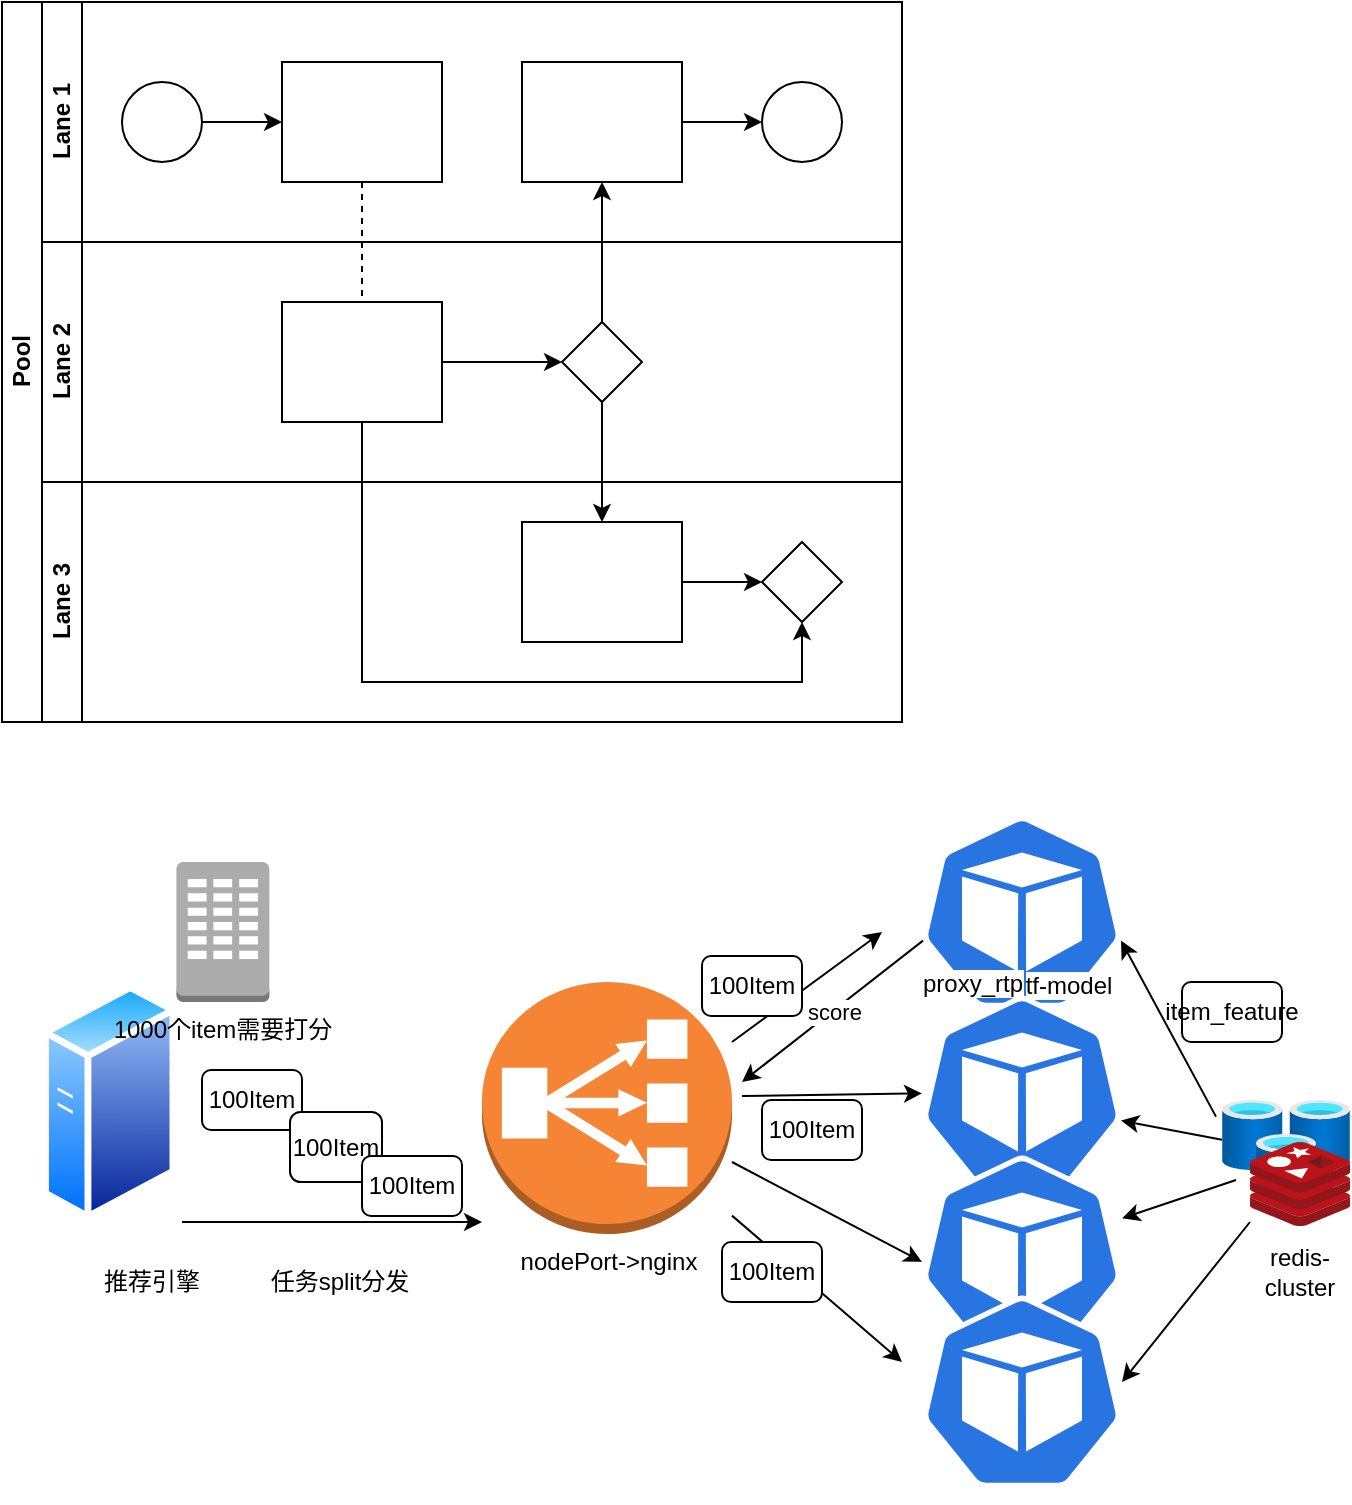 <mxfile version="14.0.1" type="github">
  <diagram id="prtHgNgQTEPvFCAcTncT" name="Page-1">
    <mxGraphModel dx="788" dy="491" grid="1" gridSize="10" guides="1" tooltips="1" connect="1" arrows="1" fold="1" page="1" pageScale="1" pageWidth="827" pageHeight="1169" math="0" shadow="0">
      <root>
        <mxCell id="0" />
        <mxCell id="1" parent="0" />
        <mxCell id="dNxyNK7c78bLwvsdeMH5-19" value="Pool" style="swimlane;html=1;childLayout=stackLayout;resizeParent=1;resizeParentMax=0;horizontal=0;startSize=20;horizontalStack=0;" parent="1" vertex="1">
          <mxGeometry x="120" y="120" width="450" height="360" as="geometry" />
        </mxCell>
        <mxCell id="dNxyNK7c78bLwvsdeMH5-27" value="" style="edgeStyle=orthogonalEdgeStyle;rounded=0;orthogonalLoop=1;jettySize=auto;html=1;dashed=1;endArrow=none;endFill=0;" parent="dNxyNK7c78bLwvsdeMH5-19" source="dNxyNK7c78bLwvsdeMH5-24" target="dNxyNK7c78bLwvsdeMH5-26" edge="1">
          <mxGeometry relative="1" as="geometry" />
        </mxCell>
        <mxCell id="dNxyNK7c78bLwvsdeMH5-31" style="edgeStyle=orthogonalEdgeStyle;rounded=0;orthogonalLoop=1;jettySize=auto;html=1;endArrow=classic;endFill=1;" parent="dNxyNK7c78bLwvsdeMH5-19" source="dNxyNK7c78bLwvsdeMH5-28" target="dNxyNK7c78bLwvsdeMH5-30" edge="1">
          <mxGeometry relative="1" as="geometry" />
        </mxCell>
        <mxCell id="dNxyNK7c78bLwvsdeMH5-35" style="edgeStyle=orthogonalEdgeStyle;rounded=0;orthogonalLoop=1;jettySize=auto;html=1;endArrow=classic;endFill=1;" parent="dNxyNK7c78bLwvsdeMH5-19" source="dNxyNK7c78bLwvsdeMH5-28" target="dNxyNK7c78bLwvsdeMH5-34" edge="1">
          <mxGeometry relative="1" as="geometry" />
        </mxCell>
        <mxCell id="dNxyNK7c78bLwvsdeMH5-38" style="edgeStyle=orthogonalEdgeStyle;rounded=0;orthogonalLoop=1;jettySize=auto;html=1;endArrow=classic;endFill=1;" parent="dNxyNK7c78bLwvsdeMH5-19" source="dNxyNK7c78bLwvsdeMH5-26" target="dNxyNK7c78bLwvsdeMH5-36" edge="1">
          <mxGeometry relative="1" as="geometry">
            <Array as="points">
              <mxPoint x="180" y="340" />
              <mxPoint x="400" y="340" />
            </Array>
          </mxGeometry>
        </mxCell>
        <mxCell id="dNxyNK7c78bLwvsdeMH5-20" value="Lane 1" style="swimlane;html=1;startSize=20;horizontal=0;" parent="dNxyNK7c78bLwvsdeMH5-19" vertex="1">
          <mxGeometry x="20" width="430" height="120" as="geometry" />
        </mxCell>
        <mxCell id="dNxyNK7c78bLwvsdeMH5-25" value="" style="edgeStyle=orthogonalEdgeStyle;rounded=0;orthogonalLoop=1;jettySize=auto;html=1;" parent="dNxyNK7c78bLwvsdeMH5-20" source="dNxyNK7c78bLwvsdeMH5-23" target="dNxyNK7c78bLwvsdeMH5-24" edge="1">
          <mxGeometry relative="1" as="geometry" />
        </mxCell>
        <mxCell id="dNxyNK7c78bLwvsdeMH5-23" value="" style="ellipse;whiteSpace=wrap;html=1;" parent="dNxyNK7c78bLwvsdeMH5-20" vertex="1">
          <mxGeometry x="40" y="40" width="40" height="40" as="geometry" />
        </mxCell>
        <mxCell id="dNxyNK7c78bLwvsdeMH5-24" value="" style="rounded=0;whiteSpace=wrap;html=1;fontFamily=Helvetica;fontSize=12;fontColor=#000000;align=center;" parent="dNxyNK7c78bLwvsdeMH5-20" vertex="1">
          <mxGeometry x="120" y="30" width="80" height="60" as="geometry" />
        </mxCell>
        <mxCell id="dNxyNK7c78bLwvsdeMH5-33" value="" style="edgeStyle=orthogonalEdgeStyle;rounded=0;orthogonalLoop=1;jettySize=auto;html=1;endArrow=classic;endFill=1;" parent="dNxyNK7c78bLwvsdeMH5-20" source="dNxyNK7c78bLwvsdeMH5-30" target="dNxyNK7c78bLwvsdeMH5-32" edge="1">
          <mxGeometry relative="1" as="geometry" />
        </mxCell>
        <mxCell id="dNxyNK7c78bLwvsdeMH5-30" value="" style="rounded=0;whiteSpace=wrap;html=1;fontFamily=Helvetica;fontSize=12;fontColor=#000000;align=center;" parent="dNxyNK7c78bLwvsdeMH5-20" vertex="1">
          <mxGeometry x="240" y="30" width="80" height="60" as="geometry" />
        </mxCell>
        <mxCell id="dNxyNK7c78bLwvsdeMH5-32" value="" style="ellipse;whiteSpace=wrap;html=1;" parent="dNxyNK7c78bLwvsdeMH5-20" vertex="1">
          <mxGeometry x="360" y="40" width="40" height="40" as="geometry" />
        </mxCell>
        <mxCell id="dNxyNK7c78bLwvsdeMH5-21" value="Lane 2" style="swimlane;html=1;startSize=20;horizontal=0;" parent="dNxyNK7c78bLwvsdeMH5-19" vertex="1">
          <mxGeometry x="20" y="120" width="430" height="120" as="geometry" />
        </mxCell>
        <mxCell id="dNxyNK7c78bLwvsdeMH5-29" value="" style="edgeStyle=orthogonalEdgeStyle;rounded=0;orthogonalLoop=1;jettySize=auto;html=1;endArrow=classic;endFill=1;" parent="dNxyNK7c78bLwvsdeMH5-21" source="dNxyNK7c78bLwvsdeMH5-26" target="dNxyNK7c78bLwvsdeMH5-28" edge="1">
          <mxGeometry relative="1" as="geometry" />
        </mxCell>
        <mxCell id="dNxyNK7c78bLwvsdeMH5-26" value="" style="rounded=0;whiteSpace=wrap;html=1;fontFamily=Helvetica;fontSize=12;fontColor=#000000;align=center;" parent="dNxyNK7c78bLwvsdeMH5-21" vertex="1">
          <mxGeometry x="120" y="30" width="80" height="60" as="geometry" />
        </mxCell>
        <mxCell id="dNxyNK7c78bLwvsdeMH5-28" value="" style="rhombus;whiteSpace=wrap;html=1;fontFamily=Helvetica;fontSize=12;fontColor=#000000;align=center;" parent="dNxyNK7c78bLwvsdeMH5-21" vertex="1">
          <mxGeometry x="260" y="40" width="40" height="40" as="geometry" />
        </mxCell>
        <mxCell id="dNxyNK7c78bLwvsdeMH5-22" value="Lane 3" style="swimlane;html=1;startSize=20;horizontal=0;" parent="dNxyNK7c78bLwvsdeMH5-19" vertex="1">
          <mxGeometry x="20" y="240" width="430" height="120" as="geometry" />
        </mxCell>
        <mxCell id="dNxyNK7c78bLwvsdeMH5-37" value="" style="edgeStyle=orthogonalEdgeStyle;rounded=0;orthogonalLoop=1;jettySize=auto;html=1;endArrow=classic;endFill=1;" parent="dNxyNK7c78bLwvsdeMH5-22" source="dNxyNK7c78bLwvsdeMH5-34" target="dNxyNK7c78bLwvsdeMH5-36" edge="1">
          <mxGeometry relative="1" as="geometry" />
        </mxCell>
        <mxCell id="dNxyNK7c78bLwvsdeMH5-34" value="" style="rounded=0;whiteSpace=wrap;html=1;fontFamily=Helvetica;fontSize=12;fontColor=#000000;align=center;" parent="dNxyNK7c78bLwvsdeMH5-22" vertex="1">
          <mxGeometry x="240" y="20" width="80" height="60" as="geometry" />
        </mxCell>
        <mxCell id="dNxyNK7c78bLwvsdeMH5-36" value="" style="rhombus;whiteSpace=wrap;html=1;fontFamily=Helvetica;fontSize=12;fontColor=#000000;align=center;" parent="dNxyNK7c78bLwvsdeMH5-22" vertex="1">
          <mxGeometry x="360" y="30" width="40" height="40" as="geometry" />
        </mxCell>
        <mxCell id="qmdM_mi0DGFAEmLNSszd-1" value="" style="aspect=fixed;perimeter=ellipsePerimeter;html=1;align=center;shadow=0;dashed=0;spacingTop=3;image;image=img/lib/active_directory/generic_server.svg;" vertex="1" parent="1">
          <mxGeometry x="140" y="610" width="67.2" height="120" as="geometry" />
        </mxCell>
        <mxCell id="qmdM_mi0DGFAEmLNSszd-2" value="推荐引擎" style="text;html=1;strokeColor=none;fillColor=none;align=center;verticalAlign=middle;whiteSpace=wrap;rounded=0;" vertex="1" parent="1">
          <mxGeometry x="150" y="750" width="90" height="20" as="geometry" />
        </mxCell>
        <mxCell id="qmdM_mi0DGFAEmLNSszd-3" value="1000个item需要打分" style="outlineConnect=0;dashed=0;verticalLabelPosition=bottom;verticalAlign=top;align=center;html=1;shape=mxgraph.aws3.assignment_task;fillColor=#ACACAC;gradientColor=none;" vertex="1" parent="1">
          <mxGeometry x="207.2" y="550" width="46.5" height="70" as="geometry" />
        </mxCell>
        <mxCell id="qmdM_mi0DGFAEmLNSszd-7" value="" style="html=1;dashed=0;whitespace=wrap;fillColor=#2875E2;strokeColor=#ffffff;points=[[0.005,0.63,0],[0.1,0.2,0],[0.9,0.2,0],[0.5,0,0],[0.995,0.63,0],[0.72,0.99,0],[0.5,1,0],[0.28,0.99,0]];shape=mxgraph.kubernetes.icon;prIcon=pod" vertex="1" parent="1">
          <mxGeometry x="580" y="520" width="100" height="110" as="geometry" />
        </mxCell>
        <mxCell id="qmdM_mi0DGFAEmLNSszd-8" value="" style="html=1;dashed=0;whitespace=wrap;fillColor=#2875E2;strokeColor=#ffffff;points=[[0.005,0.63,0],[0.1,0.2,0],[0.9,0.2,0],[0.5,0,0],[0.995,0.63,0],[0.72,0.99,0],[0.5,1,0],[0.28,0.99,0]];shape=mxgraph.kubernetes.icon;prIcon=pod" vertex="1" parent="1">
          <mxGeometry x="580" y="610" width="100" height="110" as="geometry" />
        </mxCell>
        <mxCell id="qmdM_mi0DGFAEmLNSszd-9" value="" style="html=1;dashed=0;whitespace=wrap;fillColor=#2875E2;strokeColor=#ffffff;points=[[0.005,0.63,0],[0.1,0.2,0],[0.9,0.2,0],[0.5,0,0],[0.995,0.63,0],[0.72,0.99,0],[0.5,1,0],[0.28,0.99,0]];shape=mxgraph.kubernetes.icon;prIcon=pod" vertex="1" parent="1">
          <mxGeometry x="580" y="690" width="100" height="110" as="geometry" />
        </mxCell>
        <mxCell id="qmdM_mi0DGFAEmLNSszd-10" value="" style="html=1;dashed=0;whitespace=wrap;fillColor=#2875E2;strokeColor=#ffffff;points=[[0.005,0.63,0],[0.1,0.2,0],[0.9,0.2,0],[0.5,0,0],[0.995,0.63,0],[0.72,0.99,0],[0.5,1,0],[0.28,0.99,0]];shape=mxgraph.kubernetes.icon;prIcon=pod" vertex="1" parent="1">
          <mxGeometry x="580" y="760" width="100" height="110" as="geometry" />
        </mxCell>
        <mxCell id="qmdM_mi0DGFAEmLNSszd-11" value="proxy_rtp" style="shape=image;html=1;verticalAlign=top;verticalLabelPosition=bottom;labelBackgroundColor=#ffffff;imageAspect=0;aspect=fixed;image=https://cdn0.iconfinder.com/data/icons/social-media-2104/24/social_media_social_media_logo_docker-128.png" vertex="1" parent="1">
          <mxGeometry x="585" y="557" width="40" height="40" as="geometry" />
        </mxCell>
        <mxCell id="qmdM_mi0DGFAEmLNSszd-12" value="tf-model" style="shape=image;html=1;verticalAlign=top;verticalLabelPosition=bottom;labelBackgroundColor=#ffffff;imageAspect=0;aspect=fixed;image=https://cdn0.iconfinder.com/data/icons/social-media-2104/24/social_media_social_media_logo_docker-128.png" vertex="1" parent="1">
          <mxGeometry x="634" y="560" width="38" height="38" as="geometry" />
        </mxCell>
        <mxCell id="qmdM_mi0DGFAEmLNSszd-14" value="" style="aspect=fixed;html=1;points=[];align=center;image;fontSize=12;image=img/lib/azure2/databases/Cache_Redis.svg;" vertex="1" parent="1">
          <mxGeometry x="730" y="669" width="64" height="52" as="geometry" />
        </mxCell>
        <mxCell id="qmdM_mi0DGFAEmLNSszd-15" value="nodePort-&amp;gt;nginx" style="outlineConnect=0;dashed=0;verticalLabelPosition=bottom;verticalAlign=top;align=center;html=1;shape=mxgraph.aws3.classic_load_balancer;fillColor=#F58534;gradientColor=none;" vertex="1" parent="1">
          <mxGeometry x="360" y="610" width="125" height="126" as="geometry" />
        </mxCell>
        <mxCell id="qmdM_mi0DGFAEmLNSszd-19" value="100Item" style="shape=ext;rounded=1;html=1;whiteSpace=wrap;" vertex="1" parent="1">
          <mxGeometry x="220" y="654" width="50" height="30" as="geometry" />
        </mxCell>
        <mxCell id="qmdM_mi0DGFAEmLNSszd-20" value="100Item" style="shape=ext;rounded=1;html=1;whiteSpace=wrap;" vertex="1" parent="1">
          <mxGeometry x="264" y="675" width="46" height="35" as="geometry" />
        </mxCell>
        <mxCell id="qmdM_mi0DGFAEmLNSszd-21" value="100Item" style="shape=ext;rounded=1;html=1;whiteSpace=wrap;" vertex="1" parent="1">
          <mxGeometry x="300" y="697" width="50" height="30" as="geometry" />
        </mxCell>
        <mxCell id="qmdM_mi0DGFAEmLNSszd-22" value="任务split分发" style="text;html=1;strokeColor=none;fillColor=none;align=center;verticalAlign=middle;whiteSpace=wrap;rounded=0;" vertex="1" parent="1">
          <mxGeometry x="249" y="750" width="80" height="20" as="geometry" />
        </mxCell>
        <mxCell id="qmdM_mi0DGFAEmLNSszd-23" value="" style="endArrow=classic;html=1;exitX=-0.047;exitY=0.16;exitDx=0;exitDy=0;exitPerimeter=0;entryX=0.995;entryY=0.63;entryDx=0;entryDy=0;entryPerimeter=0;" edge="1" parent="1" source="qmdM_mi0DGFAEmLNSszd-14" target="qmdM_mi0DGFAEmLNSszd-7">
          <mxGeometry width="50" height="50" relative="1" as="geometry">
            <mxPoint x="470" y="670" as="sourcePoint" />
            <mxPoint x="520" y="620" as="targetPoint" />
          </mxGeometry>
        </mxCell>
        <mxCell id="qmdM_mi0DGFAEmLNSszd-26" value="" style="endArrow=classic;html=1;" edge="1" parent="1">
          <mxGeometry width="50" height="50" relative="1" as="geometry">
            <mxPoint x="485" y="640" as="sourcePoint" />
            <mxPoint x="560" y="585" as="targetPoint" />
          </mxGeometry>
        </mxCell>
        <mxCell id="qmdM_mi0DGFAEmLNSszd-27" value="" style="endArrow=classic;html=1;" edge="1" parent="1" target="qmdM_mi0DGFAEmLNSszd-8">
          <mxGeometry width="50" height="50" relative="1" as="geometry">
            <mxPoint x="490" y="667" as="sourcePoint" />
            <mxPoint x="520" y="620" as="targetPoint" />
          </mxGeometry>
        </mxCell>
        <mxCell id="qmdM_mi0DGFAEmLNSszd-28" value="" style="endArrow=classic;html=1;" edge="1" parent="1" source="qmdM_mi0DGFAEmLNSszd-15">
          <mxGeometry width="50" height="50" relative="1" as="geometry">
            <mxPoint x="490" y="740" as="sourcePoint" />
            <mxPoint x="570" y="800" as="targetPoint" />
          </mxGeometry>
        </mxCell>
        <mxCell id="qmdM_mi0DGFAEmLNSszd-29" value="" style="endArrow=classic;html=1;entryX=0;entryY=0.545;entryDx=0;entryDy=0;entryPerimeter=0;" edge="1" parent="1" target="qmdM_mi0DGFAEmLNSszd-9">
          <mxGeometry width="50" height="50" relative="1" as="geometry">
            <mxPoint x="485" y="700" as="sourcePoint" />
            <mxPoint x="565" y="760" as="targetPoint" />
          </mxGeometry>
        </mxCell>
        <mxCell id="qmdM_mi0DGFAEmLNSszd-30" value="100Item" style="shape=ext;rounded=1;html=1;whiteSpace=wrap;" vertex="1" parent="1">
          <mxGeometry x="470" y="597" width="50" height="30" as="geometry" />
        </mxCell>
        <mxCell id="qmdM_mi0DGFAEmLNSszd-31" value="100Item" style="shape=ext;rounded=1;html=1;whiteSpace=wrap;" vertex="1" parent="1">
          <mxGeometry x="500" y="669" width="50" height="30" as="geometry" />
        </mxCell>
        <mxCell id="qmdM_mi0DGFAEmLNSszd-32" value="100Item" style="shape=ext;rounded=1;html=1;whiteSpace=wrap;" vertex="1" parent="1">
          <mxGeometry x="480" y="740" width="50" height="30" as="geometry" />
        </mxCell>
        <mxCell id="qmdM_mi0DGFAEmLNSszd-33" value="item_feature" style="shape=ext;rounded=1;html=1;whiteSpace=wrap;" vertex="1" parent="1">
          <mxGeometry x="710" y="610" width="50" height="30" as="geometry" />
        </mxCell>
        <mxCell id="qmdM_mi0DGFAEmLNSszd-37" value="" style="endArrow=classic;html=1;entryX=1;entryY=0.455;entryDx=0;entryDy=0;entryPerimeter=0;" edge="1" parent="1" target="qmdM_mi0DGFAEmLNSszd-10">
          <mxGeometry width="50" height="50" relative="1" as="geometry">
            <mxPoint x="744" y="730" as="sourcePoint" />
            <mxPoint x="794" y="680" as="targetPoint" />
          </mxGeometry>
        </mxCell>
        <mxCell id="qmdM_mi0DGFAEmLNSszd-38" value="" style="endArrow=classic;html=1;" edge="1" parent="1" target="qmdM_mi0DGFAEmLNSszd-9">
          <mxGeometry width="50" height="50" relative="1" as="geometry">
            <mxPoint x="737" y="709" as="sourcePoint" />
            <mxPoint x="787" y="659" as="targetPoint" />
          </mxGeometry>
        </mxCell>
        <mxCell id="qmdM_mi0DGFAEmLNSszd-39" value="" style="endArrow=classic;html=1;entryX=0.995;entryY=0.63;entryDx=0;entryDy=0;entryPerimeter=0;" edge="1" parent="1" source="qmdM_mi0DGFAEmLNSszd-14" target="qmdM_mi0DGFAEmLNSszd-8">
          <mxGeometry width="50" height="50" relative="1" as="geometry">
            <mxPoint x="660" y="736" as="sourcePoint" />
            <mxPoint x="710" y="686" as="targetPoint" />
          </mxGeometry>
        </mxCell>
        <mxCell id="qmdM_mi0DGFAEmLNSszd-42" value="" style="aspect=fixed;html=1;points=[];align=center;image;fontSize=12;image=img/lib/mscae/Cache_Redis_Product.svg;" vertex="1" parent="1">
          <mxGeometry x="744" y="690" width="50" height="42" as="geometry" />
        </mxCell>
        <mxCell id="qmdM_mi0DGFAEmLNSszd-43" value="redis-cluster&lt;br&gt;" style="text;html=1;strokeColor=none;fillColor=none;align=center;verticalAlign=middle;whiteSpace=wrap;rounded=0;" vertex="1" parent="1">
          <mxGeometry x="749" y="745" width="40" height="20" as="geometry" />
        </mxCell>
        <mxCell id="qmdM_mi0DGFAEmLNSszd-44" value="" style="endArrow=classic;html=1;" edge="1" parent="1">
          <mxGeometry width="50" height="50" relative="1" as="geometry">
            <mxPoint x="210" y="730" as="sourcePoint" />
            <mxPoint x="360" y="730" as="targetPoint" />
          </mxGeometry>
        </mxCell>
        <mxCell id="qmdM_mi0DGFAEmLNSszd-45" value="" style="endArrow=classic;html=1;exitX=0.005;exitY=0.63;exitDx=0;exitDy=0;exitPerimeter=0;" edge="1" parent="1" source="qmdM_mi0DGFAEmLNSszd-7">
          <mxGeometry width="50" height="50" relative="1" as="geometry">
            <mxPoint x="470" y="710" as="sourcePoint" />
            <mxPoint x="490" y="660" as="targetPoint" />
          </mxGeometry>
        </mxCell>
        <mxCell id="qmdM_mi0DGFAEmLNSszd-47" value="score" style="edgeLabel;html=1;align=center;verticalAlign=middle;resizable=0;points=[];" vertex="1" connectable="0" parent="qmdM_mi0DGFAEmLNSszd-45">
          <mxGeometry x="-0.004" relative="1" as="geometry">
            <mxPoint as="offset" />
          </mxGeometry>
        </mxCell>
      </root>
    </mxGraphModel>
  </diagram>
</mxfile>
